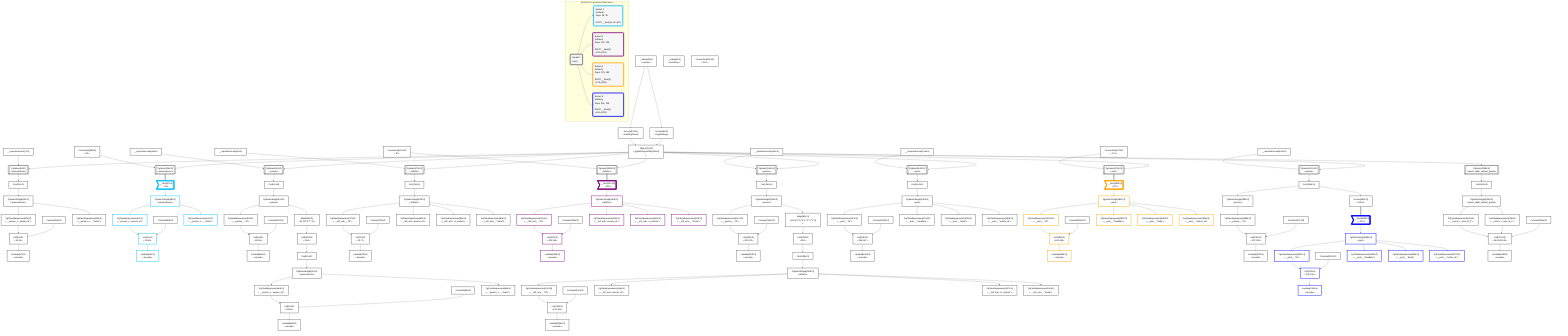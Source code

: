graph TD
    classDef path fill:#eee,stroke:#000,color:#000
    classDef plan fill:#fff,stroke-width:3px,color:#000
    classDef itemplan fill:#fff,stroke-width:6px,color:#000
    classDef sideeffectplan fill:#f00,stroke-width:6px,color:#000
    classDef bucket fill:#f6f6f6,color:#000,stroke-width:6px,text-align:left


    %% define steps
    __Value3["__Value[3∈0]<br />ᐸcontextᐳ"]:::plan
    __Value5["__Value[5∈0]<br />ᐸrootValueᐳ"]:::plan
    __InputStaticLeaf7["__InputStaticLeaf[7∈0]"]:::plan
    Access9["Access[9∈0]<br />ᐸ3.pgSettingsᐳ"]:::plan
    Access10["Access[10∈0]<br />ᐸ3.withPgClientᐳ"]:::plan
    Object11["Object[11∈0]<br />ᐸ{pgSettings,withPgClient}ᐳ"]:::plan
    PgSelect8[["PgSelect[8∈0]<br />ᐸpersonSecretᐳ"]]:::plan
    First12["First[12∈0]"]:::plan
    PgSelectSingle13["PgSelectSingle[13∈0]<br />ᐸpersonSecretᐳ"]:::plan
    Constant14["Constant[14∈0]"]:::plan
    PgClassExpression15["PgClassExpression[15∈0]<br />ᐸ__person_s...person_id”ᐳ"]:::plan
    List16["List[16∈0]<br />ᐸ14,15ᐳ"]:::plan
    Lambda17["Lambda[17∈0]<br />ᐸencodeᐳ"]:::plan
    PgClassExpression19["PgClassExpression[19∈0]<br />ᐸ__person_s..._.”sekrit”ᐳ"]:::plan
    Connection35["Connection[35∈0]<br />ᐸ31ᐳ"]:::plan
    PgSelect36[["PgSelect[36∈0]<br />ᐸpersonSecretᐳ"]]:::plan
    __Item37>"__Item[37∈1]<br />ᐸ36ᐳ"]:::itemplan
    PgSelectSingle38["PgSelectSingle[38∈1]<br />ᐸpersonSecretᐳ"]:::plan
    Constant39["Constant[39∈0]"]:::plan
    PgClassExpression40["PgClassExpression[40∈1]<br />ᐸ__person_s...person_id”ᐳ"]:::plan
    List41["List[41∈1]<br />ᐸ39,40ᐳ"]:::plan
    Lambda42["Lambda[42∈1]<br />ᐸencodeᐳ"]:::plan
    PgClassExpression44["PgClassExpression[44∈1]<br />ᐸ__person_s..._.”sekrit”ᐳ"]:::plan
    __InputStaticLeaf45["__InputStaticLeaf[45∈0]"]:::plan
    PgSelect46[["PgSelect[46∈0]<br />ᐸpersonᐳ"]]:::plan
    First50["First[50∈0]"]:::plan
    PgSelectSingle51["PgSelectSingle[51∈0]<br />ᐸpersonᐳ"]:::plan
    Constant52["Constant[52∈0]"]:::plan
    PgClassExpression53["PgClassExpression[53∈0]<br />ᐸ__person__.”id”ᐳ"]:::plan
    List54["List[54∈0]<br />ᐸ52,53ᐳ"]:::plan
    Lambda55["Lambda[55∈0]<br />ᐸencodeᐳ"]:::plan
    Map254["Map[254∈0]<br />ᐸ51:{”0”:0,”1”:1}ᐳ"]:::plan
    List255["List[255∈0]<br />ᐸ254ᐳ"]:::plan
    First61["First[61∈0]"]:::plan
    PgSelectSingle62["PgSelectSingle[62∈0]<br />ᐸpersonSecretᐳ"]:::plan
    Constant63["Constant[63∈0]"]:::plan
    PgClassExpression64["PgClassExpression[64∈0]<br />ᐸ__person_s...person_id”ᐳ"]:::plan
    List65["List[65∈0]<br />ᐸ63,64ᐳ"]:::plan
    Lambda66["Lambda[66∈0]<br />ᐸencodeᐳ"]:::plan
    PgClassExpression68["PgClassExpression[68∈0]<br />ᐸ__person_s..._.”sekrit”ᐳ"]:::plan
    __InputStaticLeaf69["__InputStaticLeaf[69∈0]"]:::plan
    PgSelect70[["PgSelect[70∈0]<br />ᐸleftArmᐳ"]]:::plan
    First74["First[74∈0]"]:::plan
    PgSelectSingle75["PgSelectSingle[75∈0]<br />ᐸleftArmᐳ"]:::plan
    Constant76["Constant[76∈0]"]:::plan
    PgClassExpression77["PgClassExpression[77∈0]<br />ᐸ__left_arm__.”id”ᐳ"]:::plan
    List78["List[78∈0]<br />ᐸ76,77ᐳ"]:::plan
    Lambda79["Lambda[79∈0]<br />ᐸencodeᐳ"]:::plan
    PgClassExpression81["PgClassExpression[81∈0]<br />ᐸ__left_arm...person_id”ᐳ"]:::plan
    PgClassExpression82["PgClassExpression[82∈0]<br />ᐸ__left_arm...in_metres”ᐳ"]:::plan
    PgClassExpression83["PgClassExpression[83∈0]<br />ᐸ__left_arm__.”mood”ᐳ"]:::plan
    Connection101["Connection[101∈0]<br />ᐸ97ᐳ"]:::plan
    PgSelect102[["PgSelect[102∈0]<br />ᐸleftArmᐳ"]]:::plan
    __Item103>"__Item[103∈2]<br />ᐸ102ᐳ"]:::itemplan
    PgSelectSingle104["PgSelectSingle[104∈2]<br />ᐸleftArmᐳ"]:::plan
    Constant105["Constant[105∈0]"]:::plan
    PgClassExpression106["PgClassExpression[106∈2]<br />ᐸ__left_arm__.”id”ᐳ"]:::plan
    List107["List[107∈2]<br />ᐸ105,106ᐳ"]:::plan
    Lambda108["Lambda[108∈2]<br />ᐸencodeᐳ"]:::plan
    PgClassExpression110["PgClassExpression[110∈2]<br />ᐸ__left_arm...person_id”ᐳ"]:::plan
    PgClassExpression111["PgClassExpression[111∈2]<br />ᐸ__left_arm...in_metres”ᐳ"]:::plan
    PgClassExpression112["PgClassExpression[112∈2]<br />ᐸ__left_arm__.”mood”ᐳ"]:::plan
    __InputStaticLeaf113["__InputStaticLeaf[113∈0]"]:::plan
    PgSelect114[["PgSelect[114∈0]<br />ᐸpersonᐳ"]]:::plan
    First118["First[118∈0]"]:::plan
    PgSelectSingle119["PgSelectSingle[119∈0]<br />ᐸpersonᐳ"]:::plan
    Constant120["Constant[120∈0]"]:::plan
    PgClassExpression121["PgClassExpression[121∈0]<br />ᐸ__person__.”id”ᐳ"]:::plan
    List122["List[122∈0]<br />ᐸ120,121ᐳ"]:::plan
    Lambda123["Lambda[123∈0]<br />ᐸencodeᐳ"]:::plan
    Map252["Map[252∈0]<br />ᐸ119:{”0”:0,”1”:1,”2”:2,”3”:3}ᐳ"]:::plan
    List253["List[253∈0]<br />ᐸ252ᐳ"]:::plan
    First129["First[129∈0]"]:::plan
    PgSelectSingle130["PgSelectSingle[130∈0]<br />ᐸleftArmᐳ"]:::plan
    Constant131["Constant[131∈0]"]:::plan
    PgClassExpression132["PgClassExpression[132∈0]<br />ᐸ__left_arm__.”id”ᐳ"]:::plan
    List133["List[133∈0]<br />ᐸ131,132ᐳ"]:::plan
    Lambda134["Lambda[134∈0]<br />ᐸencodeᐳ"]:::plan
    PgClassExpression136["PgClassExpression[136∈0]<br />ᐸ__left_arm...person_id”ᐳ"]:::plan
    PgClassExpression137["PgClassExpression[137∈0]<br />ᐸ__left_arm...in_metres”ᐳ"]:::plan
    PgClassExpression138["PgClassExpression[138∈0]<br />ᐸ__left_arm__.”mood”ᐳ"]:::plan
    __InputStaticLeaf139["__InputStaticLeaf[139∈0]"]:::plan
    PgSelect140[["PgSelect[140∈0]<br />ᐸpostᐳ"]]:::plan
    First144["First[144∈0]"]:::plan
    PgSelectSingle145["PgSelectSingle[145∈0]<br />ᐸpostᐳ"]:::plan
    Constant146["Constant[146∈0]"]:::plan
    PgClassExpression147["PgClassExpression[147∈0]<br />ᐸ__post__.”id”ᐳ"]:::plan
    List148["List[148∈0]<br />ᐸ146,147ᐳ"]:::plan
    Lambda149["Lambda[149∈0]<br />ᐸencodeᐳ"]:::plan
    PgClassExpression151["PgClassExpression[151∈0]<br />ᐸ__post__.”headline”ᐳ"]:::plan
    PgClassExpression152["PgClassExpression[152∈0]<br />ᐸ__post__.”body”ᐳ"]:::plan
    PgClassExpression153["PgClassExpression[153∈0]<br />ᐸ__post__.”author_id”ᐳ"]:::plan
    Connection178["Connection[178∈0]<br />ᐸ174ᐳ"]:::plan
    PgSelect179[["PgSelect[179∈0]<br />ᐸpostᐳ"]]:::plan
    __Item180>"__Item[180∈3]<br />ᐸ179ᐳ"]:::itemplan
    PgSelectSingle181["PgSelectSingle[181∈3]<br />ᐸpostᐳ"]:::plan
    Constant182["Constant[182∈0]"]:::plan
    PgClassExpression183["PgClassExpression[183∈3]<br />ᐸ__post__.”id”ᐳ"]:::plan
    List184["List[184∈3]<br />ᐸ182,183ᐳ"]:::plan
    Lambda185["Lambda[185∈3]<br />ᐸencodeᐳ"]:::plan
    PgClassExpression187["PgClassExpression[187∈3]<br />ᐸ__post__.”headline”ᐳ"]:::plan
    PgClassExpression188["PgClassExpression[188∈3]<br />ᐸ__post__.”body”ᐳ"]:::plan
    PgClassExpression189["PgClassExpression[189∈3]<br />ᐸ__post__.”author_id”ᐳ"]:::plan
    __InputStaticLeaf190["__InputStaticLeaf[190∈0]"]:::plan
    PgSelect191[["PgSelect[191∈0]<br />ᐸpersonᐳ"]]:::plan
    First195["First[195∈0]"]:::plan
    PgSelectSingle196["PgSelectSingle[196∈0]<br />ᐸpersonᐳ"]:::plan
    Constant197["Constant[197∈0]"]:::plan
    PgClassExpression198["PgClassExpression[198∈0]<br />ᐸ__person__.”id”ᐳ"]:::plan
    List199["List[199∈0]<br />ᐸ197,198ᐳ"]:::plan
    Lambda200["Lambda[200∈0]<br />ᐸencodeᐳ"]:::plan
    Connection226["Connection[226∈0]<br />ᐸ222ᐳ"]:::plan
    Access251["Access[251∈0]<br />ᐸ195.0ᐳ"]:::plan
    __Item228>"__Item[228∈4]<br />ᐸ251ᐳ"]:::itemplan
    PgSelectSingle229["PgSelectSingle[229∈4]<br />ᐸpostᐳ"]:::plan
    Constant230["Constant[230∈0]"]:::plan
    PgClassExpression231["PgClassExpression[231∈4]<br />ᐸ__post__.”id”ᐳ"]:::plan
    List232["List[232∈4]<br />ᐸ230,231ᐳ"]:::plan
    Lambda233["Lambda[233∈4]<br />ᐸencodeᐳ"]:::plan
    PgClassExpression235["PgClassExpression[235∈4]<br />ᐸ__post__.”headline”ᐳ"]:::plan
    PgClassExpression236["PgClassExpression[236∈4]<br />ᐸ__post__.”body”ᐳ"]:::plan
    PgClassExpression237["PgClassExpression[237∈4]<br />ᐸ__post__.”author_id”ᐳ"]:::plan
    PgSelect238[["PgSelect[238∈0]<br />ᐸreturn_table_without_grantsᐳ"]]:::plan
    First242["First[242∈0]"]:::plan
    PgSelectSingle243["PgSelectSingle[243∈0]<br />ᐸreturn_table_without_grantsᐳ"]:::plan
    Constant244["Constant[244∈0]"]:::plan
    PgClassExpression245["PgClassExpression[245∈0]<br />ᐸ__return_t...rson_id_1”ᐳ"]:::plan
    PgClassExpression246["PgClassExpression[246∈0]<br />ᐸ__return_t...rson_id_2”ᐳ"]:::plan
    List247["List[247∈0]<br />ᐸ244,245,246ᐳ"]:::plan
    Lambda248["Lambda[248∈0]<br />ᐸencodeᐳ"]:::plan

    %% plan dependencies
    __Value3 --> Access9
    __Value3 --> Access10
    Access9 & Access10 --> Object11
    Object11 & __InputStaticLeaf7 --> PgSelect8
    PgSelect8 --> First12
    First12 --> PgSelectSingle13
    PgSelectSingle13 --> PgClassExpression15
    Constant14 & PgClassExpression15 --> List16
    List16 --> Lambda17
    PgSelectSingle13 --> PgClassExpression19
    Object11 & Connection35 --> PgSelect36
    PgSelect36 ==> __Item37
    __Item37 --> PgSelectSingle38
    PgSelectSingle38 --> PgClassExpression40
    Constant39 & PgClassExpression40 --> List41
    List41 --> Lambda42
    PgSelectSingle38 --> PgClassExpression44
    Object11 & __InputStaticLeaf45 --> PgSelect46
    PgSelect46 --> First50
    First50 --> PgSelectSingle51
    PgSelectSingle51 --> PgClassExpression53
    Constant52 & PgClassExpression53 --> List54
    List54 --> Lambda55
    PgSelectSingle51 --> Map254
    Map254 --> List255
    List255 --> First61
    First61 --> PgSelectSingle62
    PgSelectSingle62 --> PgClassExpression64
    Constant63 & PgClassExpression64 --> List65
    List65 --> Lambda66
    PgSelectSingle62 --> PgClassExpression68
    Object11 & __InputStaticLeaf69 --> PgSelect70
    PgSelect70 --> First74
    First74 --> PgSelectSingle75
    PgSelectSingle75 --> PgClassExpression77
    Constant76 & PgClassExpression77 --> List78
    List78 --> Lambda79
    PgSelectSingle75 --> PgClassExpression81
    PgSelectSingle75 --> PgClassExpression82
    PgSelectSingle75 --> PgClassExpression83
    Object11 & Connection101 --> PgSelect102
    PgSelect102 ==> __Item103
    __Item103 --> PgSelectSingle104
    PgSelectSingle104 --> PgClassExpression106
    Constant105 & PgClassExpression106 --> List107
    List107 --> Lambda108
    PgSelectSingle104 --> PgClassExpression110
    PgSelectSingle104 --> PgClassExpression111
    PgSelectSingle104 --> PgClassExpression112
    Object11 & __InputStaticLeaf113 --> PgSelect114
    PgSelect114 --> First118
    First118 --> PgSelectSingle119
    PgSelectSingle119 --> PgClassExpression121
    Constant120 & PgClassExpression121 --> List122
    List122 --> Lambda123
    PgSelectSingle119 --> Map252
    Map252 --> List253
    List253 --> First129
    First129 --> PgSelectSingle130
    PgSelectSingle130 --> PgClassExpression132
    Constant131 & PgClassExpression132 --> List133
    List133 --> Lambda134
    PgSelectSingle130 --> PgClassExpression136
    PgSelectSingle130 --> PgClassExpression137
    PgSelectSingle130 --> PgClassExpression138
    Object11 & __InputStaticLeaf139 --> PgSelect140
    PgSelect140 --> First144
    First144 --> PgSelectSingle145
    PgSelectSingle145 --> PgClassExpression147
    Constant146 & PgClassExpression147 --> List148
    List148 --> Lambda149
    PgSelectSingle145 --> PgClassExpression151
    PgSelectSingle145 --> PgClassExpression152
    PgSelectSingle145 --> PgClassExpression153
    Object11 & Connection178 --> PgSelect179
    PgSelect179 ==> __Item180
    __Item180 --> PgSelectSingle181
    PgSelectSingle181 --> PgClassExpression183
    Constant182 & PgClassExpression183 --> List184
    List184 --> Lambda185
    PgSelectSingle181 --> PgClassExpression187
    PgSelectSingle181 --> PgClassExpression188
    PgSelectSingle181 --> PgClassExpression189
    Object11 & __InputStaticLeaf190 --> PgSelect191
    PgSelect191 --> First195
    First195 --> PgSelectSingle196
    PgSelectSingle196 --> PgClassExpression198
    Constant197 & PgClassExpression198 --> List199
    List199 --> Lambda200
    First195 --> Access251
    Access251 ==> __Item228
    __Item228 --> PgSelectSingle229
    PgSelectSingle229 --> PgClassExpression231
    Constant230 & PgClassExpression231 --> List232
    List232 --> Lambda233
    PgSelectSingle229 --> PgClassExpression235
    PgSelectSingle229 --> PgClassExpression236
    PgSelectSingle229 --> PgClassExpression237
    Object11 --> PgSelect238
    PgSelect238 --> First242
    First242 --> PgSelectSingle243
    PgSelectSingle243 --> PgClassExpression245
    PgSelectSingle243 --> PgClassExpression246
    Constant244 & PgClassExpression245 & PgClassExpression246 --> List247
    List247 --> Lambda248

    %% plan-to-path relationships

    subgraph "Buckets for queries/v4/rbac.basic"
    Bucket0("Bucket 0<br />(root)"):::bucket
    classDef bucket0 stroke:#696969
    class Bucket0,__Value3,__Value5,__InputStaticLeaf7,PgSelect8,Access9,Access10,Object11,First12,PgSelectSingle13,Constant14,PgClassExpression15,List16,Lambda17,PgClassExpression19,Connection35,PgSelect36,Constant39,__InputStaticLeaf45,PgSelect46,First50,PgSelectSingle51,Constant52,PgClassExpression53,List54,Lambda55,First61,PgSelectSingle62,Constant63,PgClassExpression64,List65,Lambda66,PgClassExpression68,__InputStaticLeaf69,PgSelect70,First74,PgSelectSingle75,Constant76,PgClassExpression77,List78,Lambda79,PgClassExpression81,PgClassExpression82,PgClassExpression83,Connection101,PgSelect102,Constant105,__InputStaticLeaf113,PgSelect114,First118,PgSelectSingle119,Constant120,PgClassExpression121,List122,Lambda123,First129,PgSelectSingle130,Constant131,PgClassExpression132,List133,Lambda134,PgClassExpression136,PgClassExpression137,PgClassExpression138,__InputStaticLeaf139,PgSelect140,First144,PgSelectSingle145,Constant146,PgClassExpression147,List148,Lambda149,PgClassExpression151,PgClassExpression152,PgClassExpression153,Connection178,PgSelect179,Constant182,__InputStaticLeaf190,PgSelect191,First195,PgSelectSingle196,Constant197,PgClassExpression198,List199,Lambda200,Connection226,Constant230,PgSelect238,First242,PgSelectSingle243,Constant244,PgClassExpression245,PgClassExpression246,List247,Lambda248,Access251,Map252,List253,Map254,List255 bucket0
    Bucket1("Bucket 1<br />(listItem)<br />Deps: 36, 39<br /><br />ROOT __Item{1}ᐸ36ᐳ[37]"):::bucket
    classDef bucket1 stroke:#00bfff
    class Bucket1,__Item37,PgSelectSingle38,PgClassExpression40,List41,Lambda42,PgClassExpression44 bucket1
    Bucket2("Bucket 2<br />(listItem)<br />Deps: 102, 105<br /><br />ROOT __Item{2}ᐸ102ᐳ[103]"):::bucket
    classDef bucket2 stroke:#7f007f
    class Bucket2,__Item103,PgSelectSingle104,PgClassExpression106,List107,Lambda108,PgClassExpression110,PgClassExpression111,PgClassExpression112 bucket2
    Bucket3("Bucket 3<br />(listItem)<br />Deps: 179, 182<br /><br />ROOT __Item{3}ᐸ179ᐳ[180]"):::bucket
    classDef bucket3 stroke:#ffa500
    class Bucket3,__Item180,PgSelectSingle181,PgClassExpression183,List184,Lambda185,PgClassExpression187,PgClassExpression188,PgClassExpression189 bucket3
    Bucket4("Bucket 4<br />(listItem)<br />Deps: 251, 230<br /><br />ROOT __Item{4}ᐸ251ᐳ[228]"):::bucket
    classDef bucket4 stroke:#0000ff
    class Bucket4,__Item228,PgSelectSingle229,PgClassExpression231,List232,Lambda233,PgClassExpression235,PgClassExpression236,PgClassExpression237 bucket4
    Bucket0 --> Bucket1 & Bucket2 & Bucket3 & Bucket4
    end
